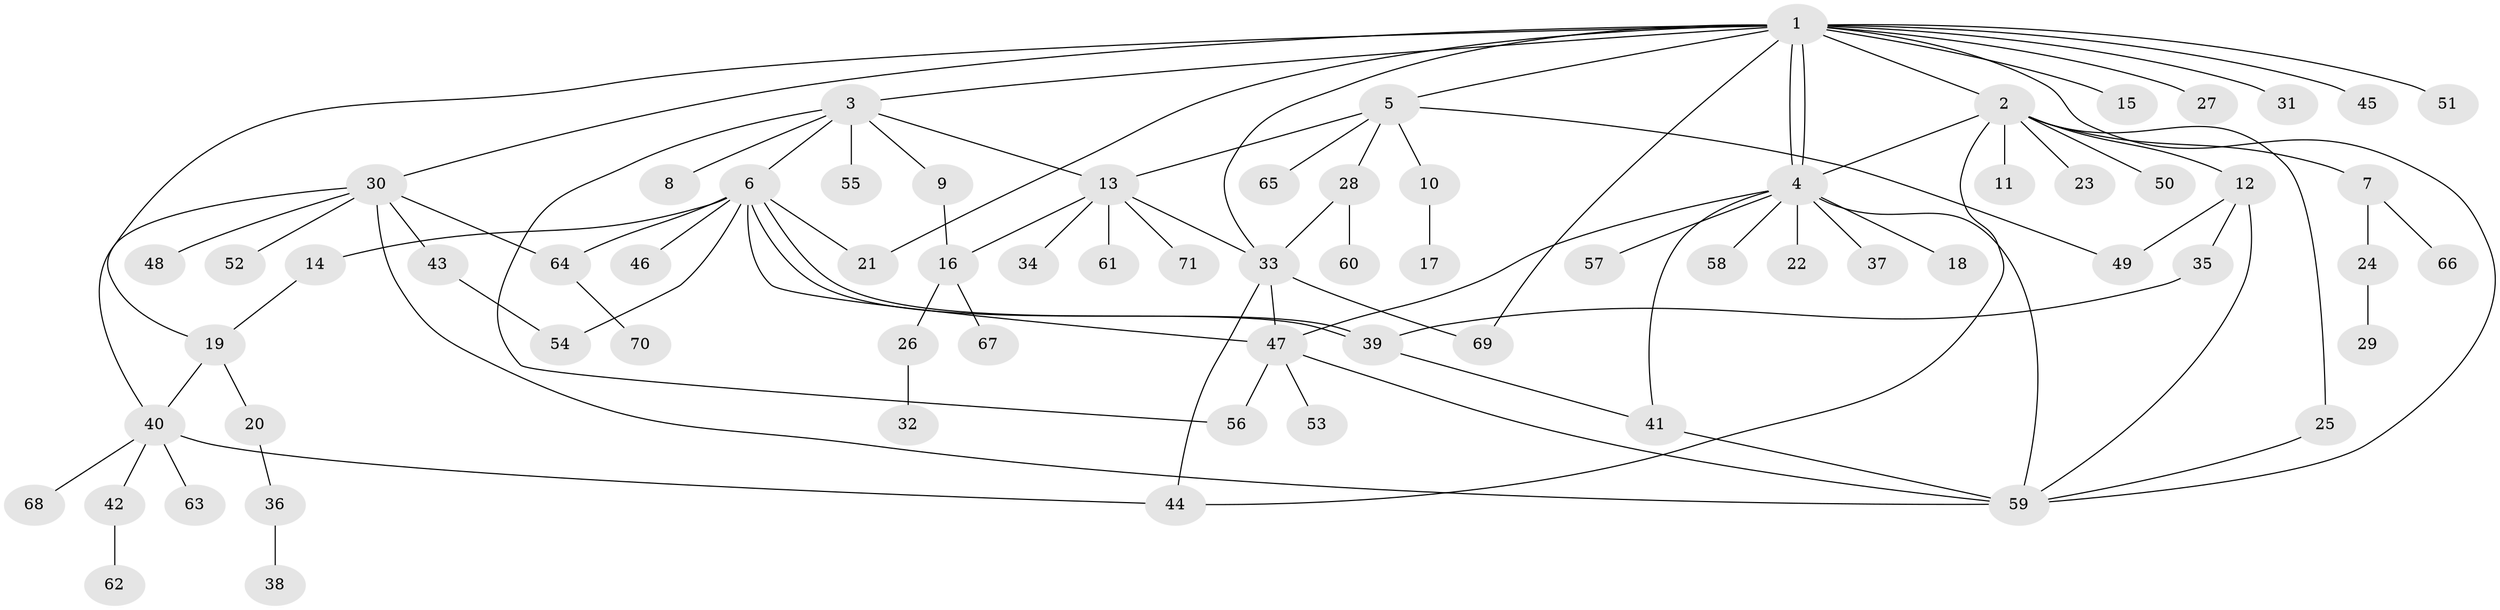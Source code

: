 // Generated by graph-tools (version 1.1) at 2025/47/03/09/25 04:47:30]
// undirected, 71 vertices, 97 edges
graph export_dot {
graph [start="1"]
  node [color=gray90,style=filled];
  1;
  2;
  3;
  4;
  5;
  6;
  7;
  8;
  9;
  10;
  11;
  12;
  13;
  14;
  15;
  16;
  17;
  18;
  19;
  20;
  21;
  22;
  23;
  24;
  25;
  26;
  27;
  28;
  29;
  30;
  31;
  32;
  33;
  34;
  35;
  36;
  37;
  38;
  39;
  40;
  41;
  42;
  43;
  44;
  45;
  46;
  47;
  48;
  49;
  50;
  51;
  52;
  53;
  54;
  55;
  56;
  57;
  58;
  59;
  60;
  61;
  62;
  63;
  64;
  65;
  66;
  67;
  68;
  69;
  70;
  71;
  1 -- 2;
  1 -- 3;
  1 -- 4;
  1 -- 4;
  1 -- 5;
  1 -- 15;
  1 -- 19;
  1 -- 21;
  1 -- 27;
  1 -- 30;
  1 -- 31;
  1 -- 33;
  1 -- 45;
  1 -- 51;
  1 -- 59;
  1 -- 69;
  2 -- 4;
  2 -- 7;
  2 -- 11;
  2 -- 12;
  2 -- 23;
  2 -- 25;
  2 -- 44;
  2 -- 50;
  3 -- 6;
  3 -- 8;
  3 -- 9;
  3 -- 13;
  3 -- 55;
  3 -- 56;
  4 -- 18;
  4 -- 22;
  4 -- 37;
  4 -- 41;
  4 -- 47;
  4 -- 57;
  4 -- 58;
  4 -- 59;
  5 -- 10;
  5 -- 13;
  5 -- 28;
  5 -- 49;
  5 -- 65;
  6 -- 14;
  6 -- 21;
  6 -- 39;
  6 -- 39;
  6 -- 46;
  6 -- 47;
  6 -- 54;
  6 -- 64;
  7 -- 24;
  7 -- 66;
  9 -- 16;
  10 -- 17;
  12 -- 35;
  12 -- 49;
  12 -- 59;
  13 -- 16;
  13 -- 33;
  13 -- 34;
  13 -- 61;
  13 -- 71;
  14 -- 19;
  16 -- 26;
  16 -- 67;
  19 -- 20;
  19 -- 40;
  20 -- 36;
  24 -- 29;
  25 -- 59;
  26 -- 32;
  28 -- 33;
  28 -- 60;
  30 -- 40;
  30 -- 43;
  30 -- 48;
  30 -- 52;
  30 -- 59;
  30 -- 64;
  33 -- 44;
  33 -- 47;
  33 -- 69;
  35 -- 39;
  36 -- 38;
  39 -- 41;
  40 -- 42;
  40 -- 44;
  40 -- 63;
  40 -- 68;
  41 -- 59;
  42 -- 62;
  43 -- 54;
  47 -- 53;
  47 -- 56;
  47 -- 59;
  64 -- 70;
}

